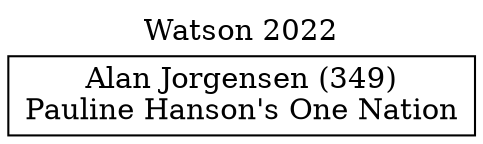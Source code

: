 // House preference flow
digraph "Alan Jorgensen (349)_Watson_2022" {
	graph [label="Watson 2022" labelloc=t mclimit=10]
	node [shape=box]
	"Alan Jorgensen (349)" [label="Alan Jorgensen (349)
Pauline Hanson's One Nation"]
}
